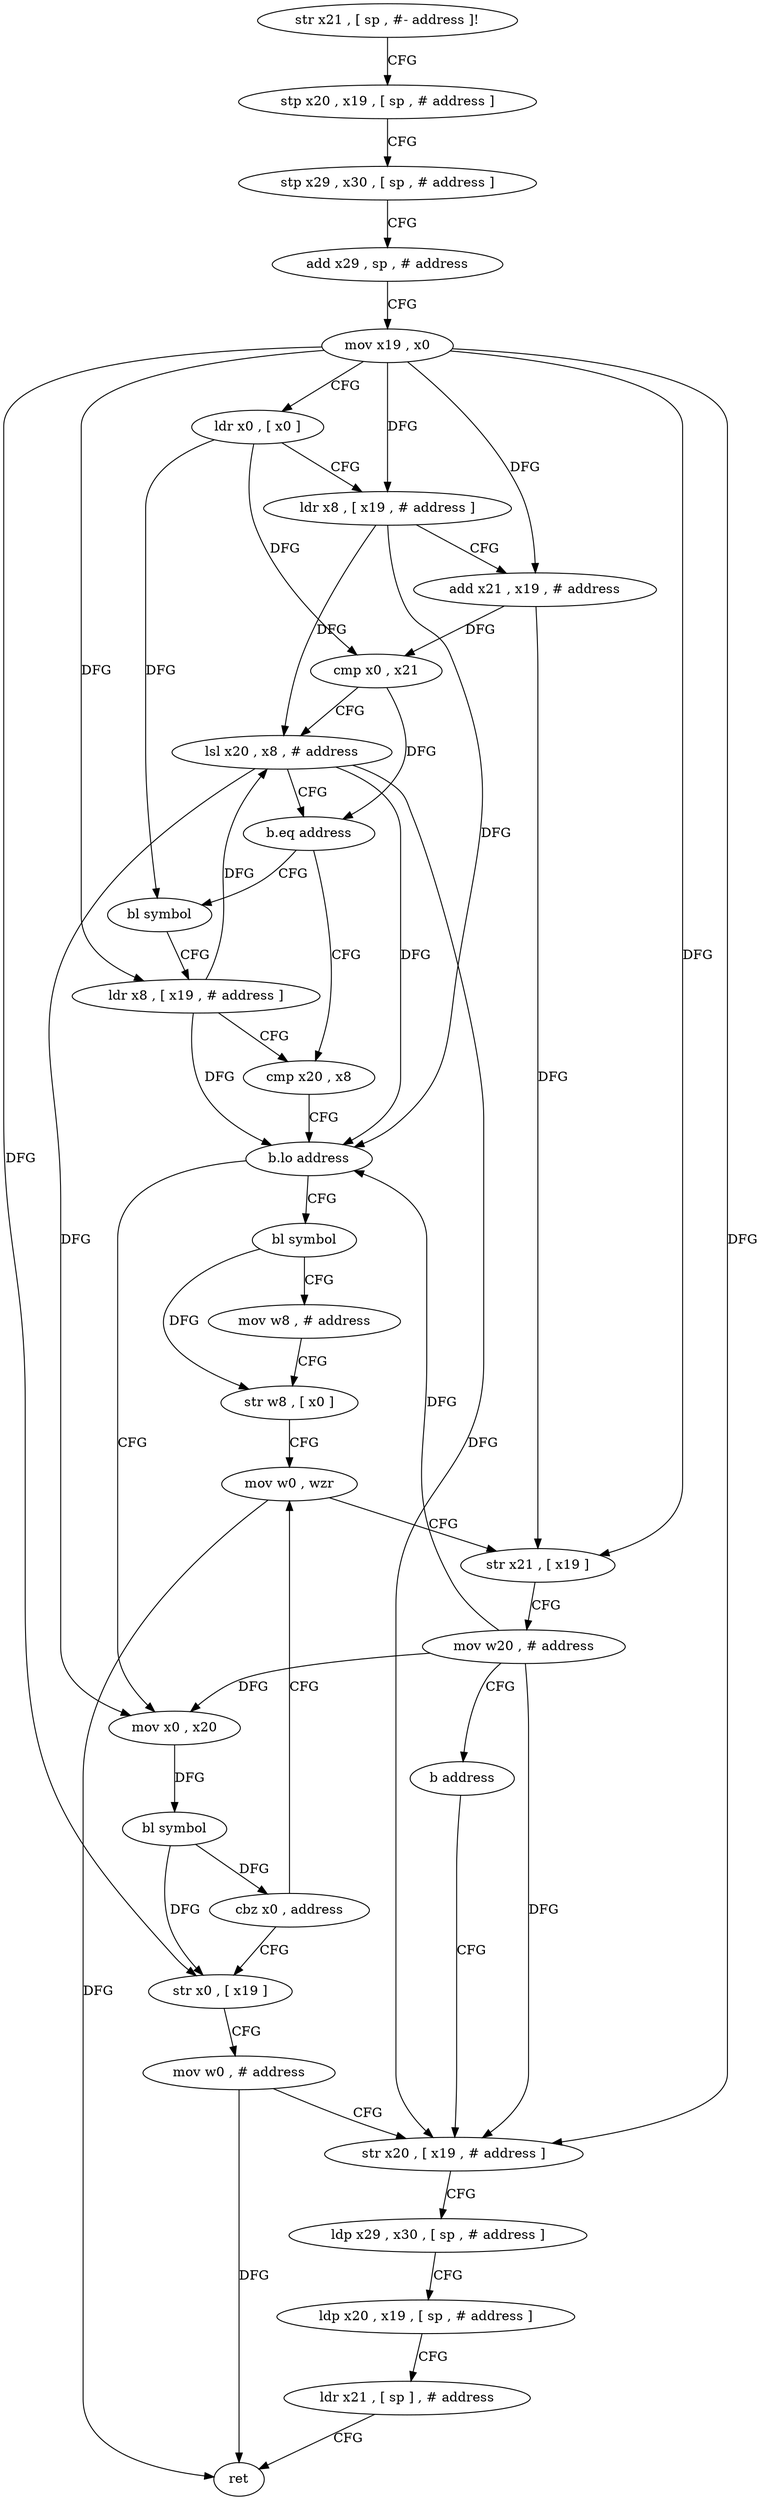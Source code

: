 digraph "func" {
"4280020" [label = "str x21 , [ sp , #- address ]!" ]
"4280024" [label = "stp x20 , x19 , [ sp , # address ]" ]
"4280028" [label = "stp x29 , x30 , [ sp , # address ]" ]
"4280032" [label = "add x29 , sp , # address" ]
"4280036" [label = "mov x19 , x0" ]
"4280040" [label = "ldr x0 , [ x0 ]" ]
"4280044" [label = "ldr x8 , [ x19 , # address ]" ]
"4280048" [label = "add x21 , x19 , # address" ]
"4280052" [label = "cmp x0 , x21" ]
"4280056" [label = "lsl x20 , x8 , # address" ]
"4280060" [label = "b.eq address" ]
"4280072" [label = "cmp x20 , x8" ]
"4280064" [label = "bl symbol" ]
"4280076" [label = "b.lo address" ]
"4280120" [label = "bl symbol" ]
"4280080" [label = "mov x0 , x20" ]
"4280068" [label = "ldr x8 , [ x19 , # address ]" ]
"4280124" [label = "mov w8 , # address" ]
"4280128" [label = "str w8 , [ x0 ]" ]
"4280132" [label = "mov w0 , wzr" ]
"4280084" [label = "bl symbol" ]
"4280088" [label = "cbz x0 , address" ]
"4280092" [label = "str x0 , [ x19 ]" ]
"4280100" [label = "str x20 , [ x19 , # address ]" ]
"4280104" [label = "ldp x29 , x30 , [ sp , # address ]" ]
"4280108" [label = "ldp x20 , x19 , [ sp , # address ]" ]
"4280112" [label = "ldr x21 , [ sp ] , # address" ]
"4280116" [label = "ret" ]
"4280136" [label = "str x21 , [ x19 ]" ]
"4280140" [label = "mov w20 , # address" ]
"4280144" [label = "b address" ]
"4280096" [label = "mov w0 , # address" ]
"4280020" -> "4280024" [ label = "CFG" ]
"4280024" -> "4280028" [ label = "CFG" ]
"4280028" -> "4280032" [ label = "CFG" ]
"4280032" -> "4280036" [ label = "CFG" ]
"4280036" -> "4280040" [ label = "CFG" ]
"4280036" -> "4280044" [ label = "DFG" ]
"4280036" -> "4280048" [ label = "DFG" ]
"4280036" -> "4280068" [ label = "DFG" ]
"4280036" -> "4280136" [ label = "DFG" ]
"4280036" -> "4280092" [ label = "DFG" ]
"4280036" -> "4280100" [ label = "DFG" ]
"4280040" -> "4280044" [ label = "CFG" ]
"4280040" -> "4280052" [ label = "DFG" ]
"4280040" -> "4280064" [ label = "DFG" ]
"4280044" -> "4280048" [ label = "CFG" ]
"4280044" -> "4280056" [ label = "DFG" ]
"4280044" -> "4280076" [ label = "DFG" ]
"4280048" -> "4280052" [ label = "DFG" ]
"4280048" -> "4280136" [ label = "DFG" ]
"4280052" -> "4280056" [ label = "CFG" ]
"4280052" -> "4280060" [ label = "DFG" ]
"4280056" -> "4280060" [ label = "CFG" ]
"4280056" -> "4280076" [ label = "DFG" ]
"4280056" -> "4280080" [ label = "DFG" ]
"4280056" -> "4280100" [ label = "DFG" ]
"4280060" -> "4280072" [ label = "CFG" ]
"4280060" -> "4280064" [ label = "CFG" ]
"4280072" -> "4280076" [ label = "CFG" ]
"4280064" -> "4280068" [ label = "CFG" ]
"4280076" -> "4280120" [ label = "CFG" ]
"4280076" -> "4280080" [ label = "CFG" ]
"4280120" -> "4280124" [ label = "CFG" ]
"4280120" -> "4280128" [ label = "DFG" ]
"4280080" -> "4280084" [ label = "DFG" ]
"4280068" -> "4280072" [ label = "CFG" ]
"4280068" -> "4280056" [ label = "DFG" ]
"4280068" -> "4280076" [ label = "DFG" ]
"4280124" -> "4280128" [ label = "CFG" ]
"4280128" -> "4280132" [ label = "CFG" ]
"4280132" -> "4280136" [ label = "CFG" ]
"4280132" -> "4280116" [ label = "DFG" ]
"4280084" -> "4280088" [ label = "DFG" ]
"4280084" -> "4280092" [ label = "DFG" ]
"4280088" -> "4280132" [ label = "CFG" ]
"4280088" -> "4280092" [ label = "CFG" ]
"4280092" -> "4280096" [ label = "CFG" ]
"4280100" -> "4280104" [ label = "CFG" ]
"4280104" -> "4280108" [ label = "CFG" ]
"4280108" -> "4280112" [ label = "CFG" ]
"4280112" -> "4280116" [ label = "CFG" ]
"4280136" -> "4280140" [ label = "CFG" ]
"4280140" -> "4280144" [ label = "CFG" ]
"4280140" -> "4280080" [ label = "DFG" ]
"4280140" -> "4280076" [ label = "DFG" ]
"4280140" -> "4280100" [ label = "DFG" ]
"4280144" -> "4280100" [ label = "CFG" ]
"4280096" -> "4280100" [ label = "CFG" ]
"4280096" -> "4280116" [ label = "DFG" ]
}
